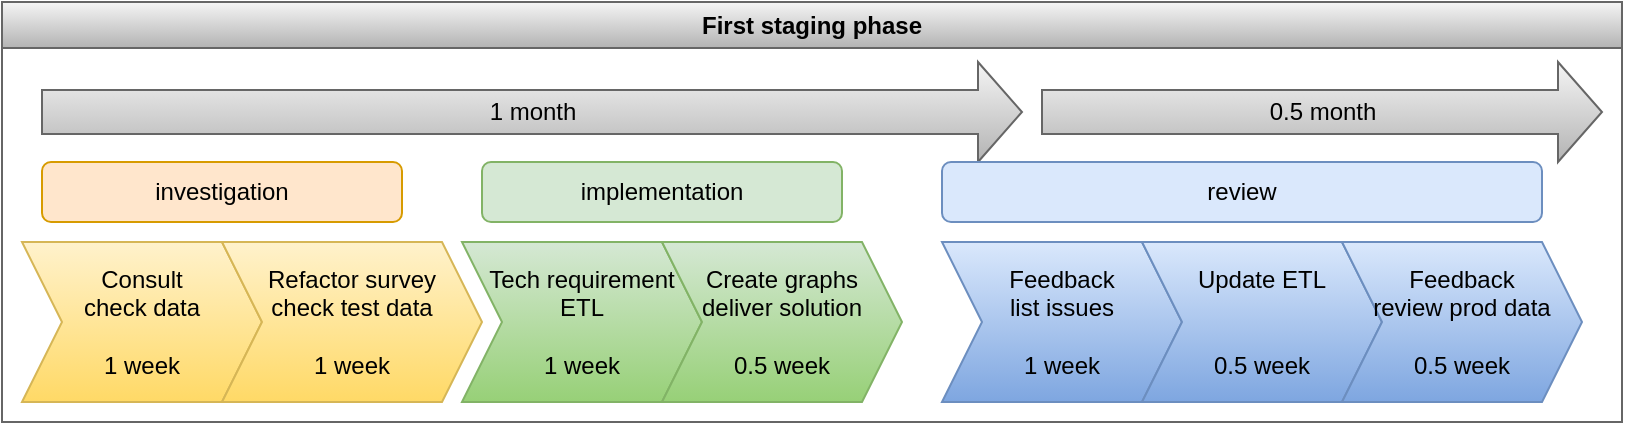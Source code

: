 <mxfile version="23.0.2" type="github" pages="3">
  <diagram name="Page-1" id="wM2ruMwiTi6jw3L_C0DY">
    <mxGraphModel dx="1173" dy="618" grid="1" gridSize="10" guides="1" tooltips="1" connect="1" arrows="1" fold="1" page="1" pageScale="1" pageWidth="850" pageHeight="1100" math="0" shadow="0">
      <root>
        <mxCell id="0" />
        <mxCell id="1" parent="0" />
        <mxCell id="PQmyZXCNwtXiib4dnRKe-5" value="First staging phase" style="swimlane;whiteSpace=wrap;html=1;fillColor=#f5f5f5;gradientColor=#b3b3b3;strokeColor=#666666;" parent="1" vertex="1">
          <mxGeometry x="10" y="10" width="810" height="210" as="geometry" />
        </mxCell>
        <mxCell id="PQmyZXCNwtXiib4dnRKe-1" value="Consult&lt;br&gt;check data&lt;br&gt;&lt;br&gt;1 week" style="shape=step;perimeter=stepPerimeter;whiteSpace=wrap;html=1;fixedSize=1;fillColor=#fff2cc;strokeColor=#d6b656;gradientColor=#ffd966;" parent="PQmyZXCNwtXiib4dnRKe-5" vertex="1">
          <mxGeometry x="10" y="120" width="120" height="80" as="geometry" />
        </mxCell>
        <mxCell id="PQmyZXCNwtXiib4dnRKe-2" value="Refactor survey&lt;br&gt;check test data&lt;br&gt;&lt;br&gt;1 week" style="shape=step;perimeter=stepPerimeter;whiteSpace=wrap;html=1;fixedSize=1;fillColor=#fff2cc;strokeColor=#d6b656;gradientColor=#ffd966;" parent="PQmyZXCNwtXiib4dnRKe-5" vertex="1">
          <mxGeometry x="110" y="120" width="130" height="80" as="geometry" />
        </mxCell>
        <mxCell id="PQmyZXCNwtXiib4dnRKe-3" value="Tech requirement&lt;br&gt;ETL&lt;br&gt;&lt;br&gt;1 week" style="shape=step;perimeter=stepPerimeter;whiteSpace=wrap;html=1;fixedSize=1;fillColor=#d5e8d4;strokeColor=#82b366;gradientColor=#97d077;" parent="PQmyZXCNwtXiib4dnRKe-5" vertex="1">
          <mxGeometry x="230" y="120" width="120" height="80" as="geometry" />
        </mxCell>
        <mxCell id="PQmyZXCNwtXiib4dnRKe-4" value="Create graphs&lt;br&gt;deliver solution&lt;br&gt;&lt;br&gt;0.5 week" style="shape=step;perimeter=stepPerimeter;whiteSpace=wrap;html=1;fixedSize=1;fillColor=#d5e8d4;strokeColor=#82b366;gradientColor=#97d077;" parent="PQmyZXCNwtXiib4dnRKe-5" vertex="1">
          <mxGeometry x="330" y="120" width="120" height="80" as="geometry" />
        </mxCell>
        <mxCell id="PQmyZXCNwtXiib4dnRKe-9" value="1 month" style="html=1;shadow=0;dashed=0;align=center;verticalAlign=middle;shape=mxgraph.arrows2.arrow;dy=0.56;dx=22;notch=0;fillColor=#f5f5f5;gradientColor=#b3b3b3;strokeColor=#666666;" parent="PQmyZXCNwtXiib4dnRKe-5" vertex="1">
          <mxGeometry x="20" y="30" width="490" height="50" as="geometry" />
        </mxCell>
        <mxCell id="PQmyZXCNwtXiib4dnRKe-10" value="investigation" style="rounded=1;whiteSpace=wrap;html=1;fillColor=#ffe6cc;strokeColor=#d79b00;" parent="PQmyZXCNwtXiib4dnRKe-5" vertex="1">
          <mxGeometry x="20" y="80" width="180" height="30" as="geometry" />
        </mxCell>
        <mxCell id="PQmyZXCNwtXiib4dnRKe-11" value="implementation" style="rounded=1;whiteSpace=wrap;html=1;fillColor=#d5e8d4;strokeColor=#82b366;" parent="PQmyZXCNwtXiib4dnRKe-5" vertex="1">
          <mxGeometry x="240" y="80" width="180" height="30" as="geometry" />
        </mxCell>
        <mxCell id="CQIyKsdfo9aaIwkkFlql-1" value="0.5 month" style="html=1;shadow=0;dashed=0;align=center;verticalAlign=middle;shape=mxgraph.arrows2.arrow;dy=0.56;dx=22;notch=0;fillColor=#f5f5f5;gradientColor=#b3b3b3;strokeColor=#666666;" vertex="1" parent="PQmyZXCNwtXiib4dnRKe-5">
          <mxGeometry x="520" y="30" width="280" height="50" as="geometry" />
        </mxCell>
        <mxCell id="CQIyKsdfo9aaIwkkFlql-2" value="Feedback&lt;br&gt;list issues&lt;br&gt;&lt;br&gt;1 week" style="shape=step;perimeter=stepPerimeter;whiteSpace=wrap;html=1;fixedSize=1;fillColor=#dae8fc;strokeColor=#6c8ebf;gradientColor=#7ea6e0;" vertex="1" parent="PQmyZXCNwtXiib4dnRKe-5">
          <mxGeometry x="470" y="120" width="120" height="80" as="geometry" />
        </mxCell>
        <mxCell id="CQIyKsdfo9aaIwkkFlql-3" value="review" style="rounded=1;whiteSpace=wrap;html=1;fillColor=#dae8fc;strokeColor=#6c8ebf;" vertex="1" parent="PQmyZXCNwtXiib4dnRKe-5">
          <mxGeometry x="470" y="80" width="300" height="30" as="geometry" />
        </mxCell>
        <mxCell id="CQIyKsdfo9aaIwkkFlql-4" value="Update ETL&lt;br&gt;&lt;br&gt;&lt;br&gt;0.5 week" style="shape=step;perimeter=stepPerimeter;whiteSpace=wrap;html=1;fixedSize=1;fillColor=#dae8fc;strokeColor=#6c8ebf;gradientColor=#7ea6e0;" vertex="1" parent="PQmyZXCNwtXiib4dnRKe-5">
          <mxGeometry x="570" y="120" width="120" height="80" as="geometry" />
        </mxCell>
        <mxCell id="CQIyKsdfo9aaIwkkFlql-5" value="Feedback&lt;br&gt;review prod data&lt;br&gt;&lt;br&gt;0.5 week" style="shape=step;perimeter=stepPerimeter;whiteSpace=wrap;html=1;fixedSize=1;fillColor=#dae8fc;strokeColor=#6c8ebf;gradientColor=#7ea6e0;" vertex="1" parent="PQmyZXCNwtXiib4dnRKe-5">
          <mxGeometry x="670" y="120" width="120" height="80" as="geometry" />
        </mxCell>
      </root>
    </mxGraphModel>
  </diagram>
  <diagram id="k0Tx_qppB4GZJBAjMLz0" name="Page-2">
    <mxGraphModel dx="1173" dy="618" grid="1" gridSize="10" guides="1" tooltips="1" connect="1" arrows="1" fold="1" page="1" pageScale="1" pageWidth="850" pageHeight="1100" math="0" shadow="0">
      <root>
        <mxCell id="0" />
        <mxCell id="1" parent="0" />
        <mxCell id="RLmUQF-EO1iceX_ELn5y-1" value="Product phases" style="swimlane;whiteSpace=wrap;html=1;fillColor=#f5f5f5;gradientColor=#b3b3b3;strokeColor=#666666;" parent="1" vertex="1">
          <mxGeometry x="10" y="10" width="360" height="210" as="geometry" />
        </mxCell>
        <mxCell id="RLmUQF-EO1iceX_ELn5y-2" value="Consult&lt;br&gt;check data&lt;br&gt;Tech requirement&lt;br style=&quot;border-color: var(--border-color);&quot;&gt;1 week" style="shape=step;perimeter=stepPerimeter;whiteSpace=wrap;html=1;fixedSize=1;fillColor=#fff2cc;strokeColor=#d6b656;gradientColor=#ffd966;" parent="RLmUQF-EO1iceX_ELn5y-1" vertex="1">
          <mxGeometry x="10" y="120" width="120" height="80" as="geometry" />
        </mxCell>
        <mxCell id="RLmUQF-EO1iceX_ELn5y-4" value="ETL&lt;br&gt;1 week" style="shape=step;perimeter=stepPerimeter;whiteSpace=wrap;html=1;fixedSize=1;fillColor=#d5e8d4;strokeColor=#82b366;gradientColor=#97d077;" parent="RLmUQF-EO1iceX_ELn5y-1" vertex="1">
          <mxGeometry x="120" y="120" width="120" height="80" as="geometry" />
        </mxCell>
        <mxCell id="RLmUQF-EO1iceX_ELn5y-5" value="Create graphs&lt;br&gt;deliver solution&lt;br&gt;0.5 week" style="shape=step;perimeter=stepPerimeter;whiteSpace=wrap;html=1;fixedSize=1;fillColor=#d5e8d4;strokeColor=#82b366;gradientColor=#97d077;" parent="RLmUQF-EO1iceX_ELn5y-1" vertex="1">
          <mxGeometry x="220" y="120" width="120" height="80" as="geometry" />
        </mxCell>
        <mxCell id="RLmUQF-EO1iceX_ELn5y-6" value="? weeks" style="html=1;shadow=0;dashed=0;align=center;verticalAlign=middle;shape=mxgraph.arrows2.arrow;dy=0.56;dx=22;notch=0;fillColor=#f5f5f5;gradientColor=#b3b3b3;strokeColor=#666666;" parent="RLmUQF-EO1iceX_ELn5y-1" vertex="1">
          <mxGeometry x="20" y="30" width="330" height="50" as="geometry" />
        </mxCell>
        <mxCell id="RLmUQF-EO1iceX_ELn5y-7" value="investigation" style="rounded=1;whiteSpace=wrap;html=1;fillColor=#ffe6cc;strokeColor=#d79b00;" parent="RLmUQF-EO1iceX_ELn5y-1" vertex="1">
          <mxGeometry x="20" y="80" width="100" height="30" as="geometry" />
        </mxCell>
        <mxCell id="RLmUQF-EO1iceX_ELn5y-8" value="implementation" style="rounded=1;whiteSpace=wrap;html=1;fillColor=#d5e8d4;strokeColor=#82b366;" parent="RLmUQF-EO1iceX_ELn5y-1" vertex="1">
          <mxGeometry x="130" y="80" width="180" height="30" as="geometry" />
        </mxCell>
      </root>
    </mxGraphModel>
  </diagram>
  <diagram id="ZYSCsa4XFzkBe9RsLK3p" name="Page-3">
    <mxGraphModel dx="1173" dy="618" grid="1" gridSize="10" guides="1" tooltips="1" connect="1" arrows="1" fold="1" page="1" pageScale="1" pageWidth="850" pageHeight="1100" math="0" shadow="0">
      <root>
        <mxCell id="0" />
        <mxCell id="1" parent="0" />
        <mxCell id="_BSrwzfL7aWGelAWwWRP-1" value="Additional phases" style="swimlane;whiteSpace=wrap;html=1;fillColor=#f5f5f5;gradientColor=#b3b3b3;strokeColor=#666666;" vertex="1" parent="1">
          <mxGeometry x="10" y="10" width="360" height="210" as="geometry" />
        </mxCell>
        <mxCell id="_BSrwzfL7aWGelAWwWRP-2" value="Consult&lt;br&gt;check data&lt;br&gt;Tech requirement&lt;br style=&quot;border-color: var(--border-color);&quot;&gt;1 week" style="shape=step;perimeter=stepPerimeter;whiteSpace=wrap;html=1;fixedSize=1;fillColor=#fff2cc;strokeColor=#d6b656;gradientColor=#ffd966;" vertex="1" parent="_BSrwzfL7aWGelAWwWRP-1">
          <mxGeometry x="10" y="120" width="120" height="80" as="geometry" />
        </mxCell>
        <mxCell id="_BSrwzfL7aWGelAWwWRP-3" value="ETL&lt;br&gt;1 week" style="shape=step;perimeter=stepPerimeter;whiteSpace=wrap;html=1;fixedSize=1;fillColor=#d5e8d4;strokeColor=#82b366;gradientColor=#97d077;" vertex="1" parent="_BSrwzfL7aWGelAWwWRP-1">
          <mxGeometry x="120" y="120" width="120" height="80" as="geometry" />
        </mxCell>
        <mxCell id="_BSrwzfL7aWGelAWwWRP-4" value="Create graphs&lt;br&gt;deliver solution&lt;br&gt;0.5 week" style="shape=step;perimeter=stepPerimeter;whiteSpace=wrap;html=1;fixedSize=1;fillColor=#d5e8d4;strokeColor=#82b366;gradientColor=#97d077;" vertex="1" parent="_BSrwzfL7aWGelAWwWRP-1">
          <mxGeometry x="220" y="120" width="120" height="80" as="geometry" />
        </mxCell>
        <mxCell id="_BSrwzfL7aWGelAWwWRP-5" value="? weeks" style="html=1;shadow=0;dashed=0;align=center;verticalAlign=middle;shape=mxgraph.arrows2.arrow;dy=0.56;dx=22;notch=0;fillColor=#f5f5f5;gradientColor=#b3b3b3;strokeColor=#666666;" vertex="1" parent="_BSrwzfL7aWGelAWwWRP-1">
          <mxGeometry x="20" y="30" width="330" height="50" as="geometry" />
        </mxCell>
        <mxCell id="_BSrwzfL7aWGelAWwWRP-6" value="investigation" style="rounded=1;whiteSpace=wrap;html=1;fillColor=#ffe6cc;strokeColor=#d79b00;" vertex="1" parent="_BSrwzfL7aWGelAWwWRP-1">
          <mxGeometry x="20" y="80" width="100" height="30" as="geometry" />
        </mxCell>
        <mxCell id="_BSrwzfL7aWGelAWwWRP-7" value="implementation" style="rounded=1;whiteSpace=wrap;html=1;fillColor=#d5e8d4;strokeColor=#82b366;" vertex="1" parent="_BSrwzfL7aWGelAWwWRP-1">
          <mxGeometry x="130" y="80" width="180" height="30" as="geometry" />
        </mxCell>
      </root>
    </mxGraphModel>
  </diagram>
</mxfile>
